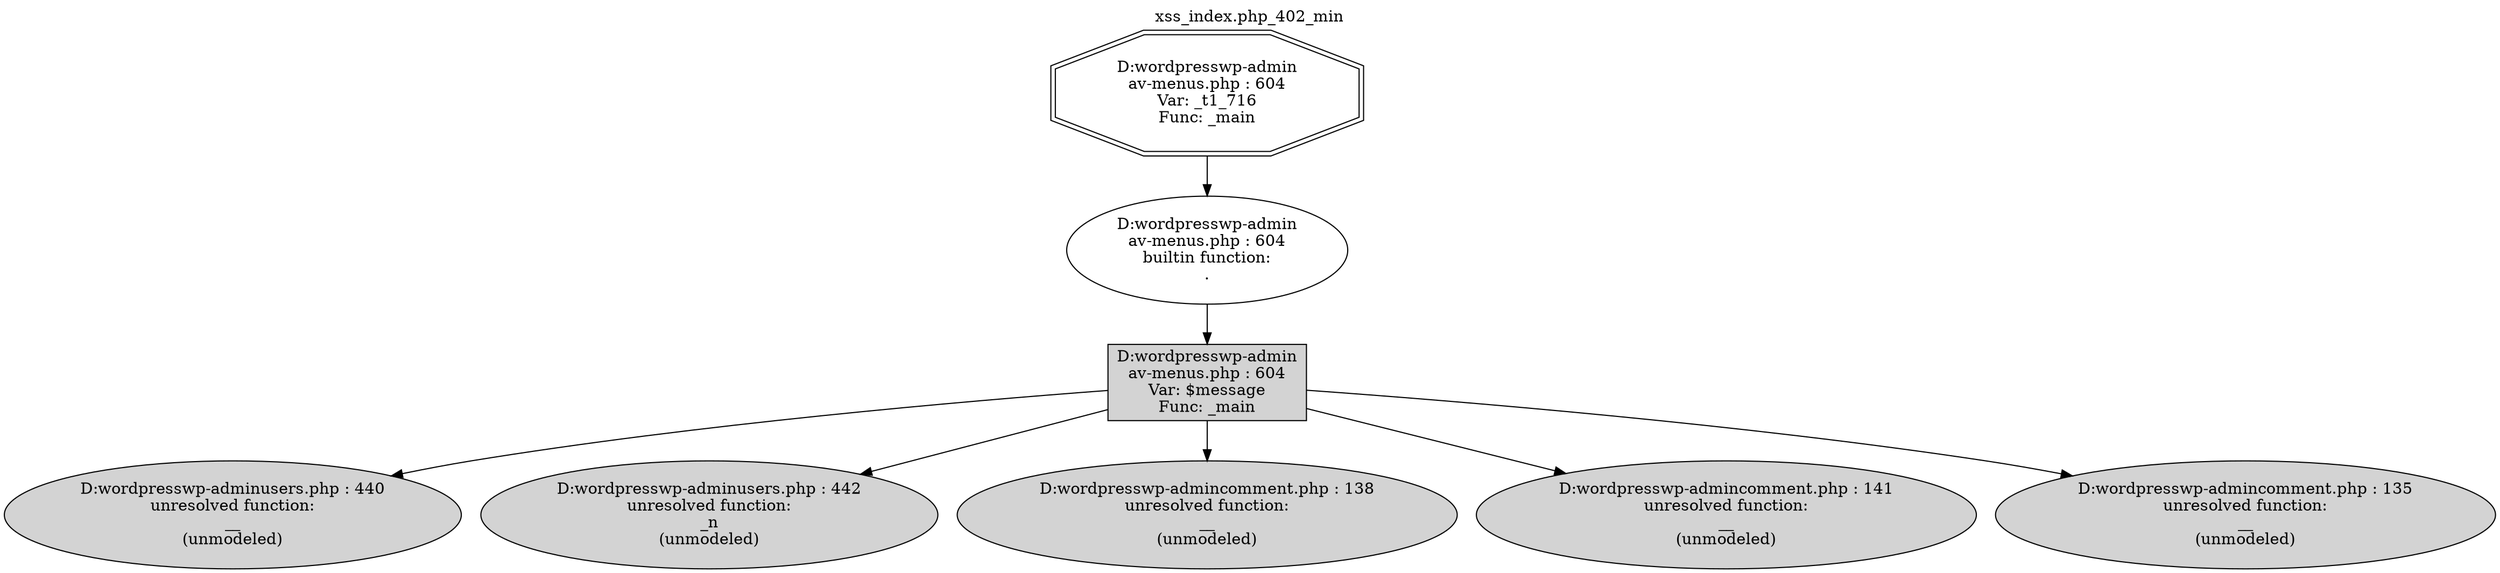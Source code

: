 digraph cfg {
  label="xss_index.php_402_min";
  labelloc=t;
  n1 [shape=doubleoctagon, label="D:\wordpress\wp-admin\nav-menus.php : 604\nVar: _t1_716\nFunc: _main\n"];
  n2 [shape=ellipse, label="D:\wordpress\wp-admin\nav-menus.php : 604\nbuiltin function:\n.\n"];
  n3 [shape=box, label="D:\wordpress\wp-admin\nav-menus.php : 604\nVar: $message\nFunc: _main\n",style=filled];
  n4 [shape=ellipse, label="D:\wordpress\wp-admin\users.php : 440\nunresolved function:\n__\n(unmodeled)\n",style=filled];
  n5 [shape=ellipse, label="D:\wordpress\wp-admin\users.php : 442\nunresolved function:\n_n\n(unmodeled)\n",style=filled];
  n6 [shape=ellipse, label="D:\wordpress\wp-admin\comment.php : 138\nunresolved function:\n__\n(unmodeled)\n",style=filled];
  n7 [shape=ellipse, label="D:\wordpress\wp-admin\comment.php : 141\nunresolved function:\n__\n(unmodeled)\n",style=filled];
  n8 [shape=ellipse, label="D:\wordpress\wp-admin\comment.php : 135\nunresolved function:\n__\n(unmodeled)\n",style=filled];
  n1 -> n2;
  n2 -> n3;
  n3 -> n4;
  n3 -> n5;
  n3 -> n6;
  n3 -> n7;
  n3 -> n8;
}
